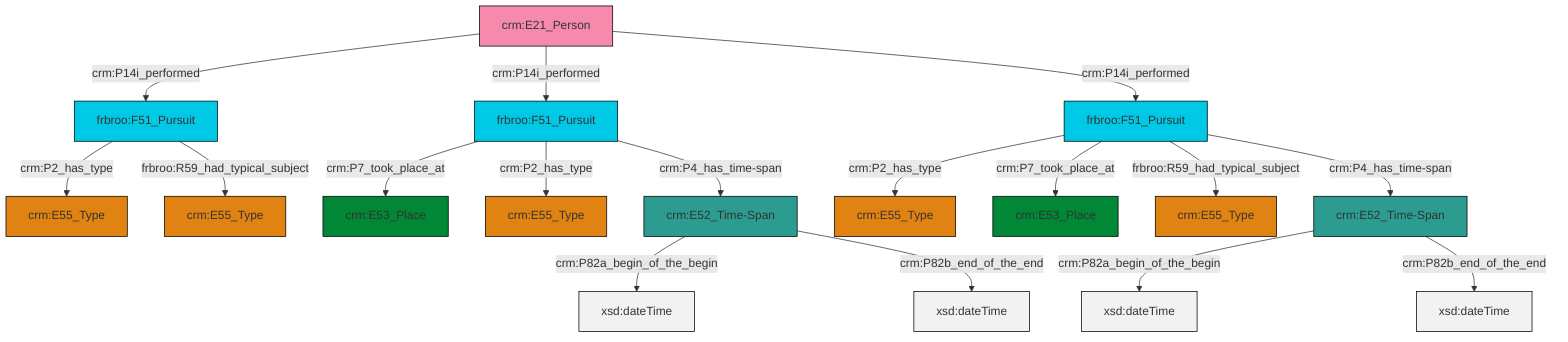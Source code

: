 graph TD
classDef Literal fill:#f2f2f2,stroke:#000000;
classDef CRM_Entity fill:#FFFFFF,stroke:#000000;
classDef Temporal_Entity fill:#00C9E6, stroke:#000000;
classDef Type fill:#E18312, stroke:#000000;
classDef Time-Span fill:#2C9C91, stroke:#000000;
classDef Appellation fill:#FFEB7F, stroke:#000000;
classDef Place fill:#008836, stroke:#000000;
classDef Persistent_Item fill:#B266B2, stroke:#000000;
classDef Conceptual_Object fill:#FFD700, stroke:#000000;
classDef Physical_Thing fill:#D2B48C, stroke:#000000;
classDef Actor fill:#f58aad, stroke:#000000;
classDef PC_Classes fill:#4ce600, stroke:#000000;
classDef Multi fill:#cccccc,stroke:#000000;

2["frbroo:F51_Pursuit"]:::Temporal_Entity -->|crm:P7_took_place_at| 3["crm:E53_Place"]:::Place
4["crm:E52_Time-Span"]:::Time-Span -->|crm:P82a_begin_of_the_begin| 5[xsd:dateTime]:::Literal
6["crm:E21_Person"]:::Actor -->|crm:P14i_performed| 7["frbroo:F51_Pursuit"]:::Temporal_Entity
8["frbroo:F51_Pursuit"]:::Temporal_Entity -->|crm:P2_has_type| 9["crm:E55_Type"]:::Type
11["crm:E52_Time-Span"]:::Time-Span -->|crm:P82a_begin_of_the_begin| 12[xsd:dateTime]:::Literal
2["frbroo:F51_Pursuit"]:::Temporal_Entity -->|crm:P2_has_type| 0["crm:E55_Type"]:::Type
4["crm:E52_Time-Span"]:::Time-Span -->|crm:P82b_end_of_the_end| 21[xsd:dateTime]:::Literal
8["frbroo:F51_Pursuit"]:::Temporal_Entity -->|crm:P7_took_place_at| 13["crm:E53_Place"]:::Place
11["crm:E52_Time-Span"]:::Time-Span -->|crm:P82b_end_of_the_end| 24[xsd:dateTime]:::Literal
2["frbroo:F51_Pursuit"]:::Temporal_Entity -->|crm:P4_has_time-span| 4["crm:E52_Time-Span"]:::Time-Span
7["frbroo:F51_Pursuit"]:::Temporal_Entity -->|crm:P2_has_type| 18["crm:E55_Type"]:::Type
8["frbroo:F51_Pursuit"]:::Temporal_Entity -->|frbroo:R59_had_typical_subject| 26["crm:E55_Type"]:::Type
8["frbroo:F51_Pursuit"]:::Temporal_Entity -->|crm:P4_has_time-span| 11["crm:E52_Time-Span"]:::Time-Span
6["crm:E21_Person"]:::Actor -->|crm:P14i_performed| 2["frbroo:F51_Pursuit"]:::Temporal_Entity
6["crm:E21_Person"]:::Actor -->|crm:P14i_performed| 8["frbroo:F51_Pursuit"]:::Temporal_Entity
7["frbroo:F51_Pursuit"]:::Temporal_Entity -->|frbroo:R59_had_typical_subject| 15["crm:E55_Type"]:::Type